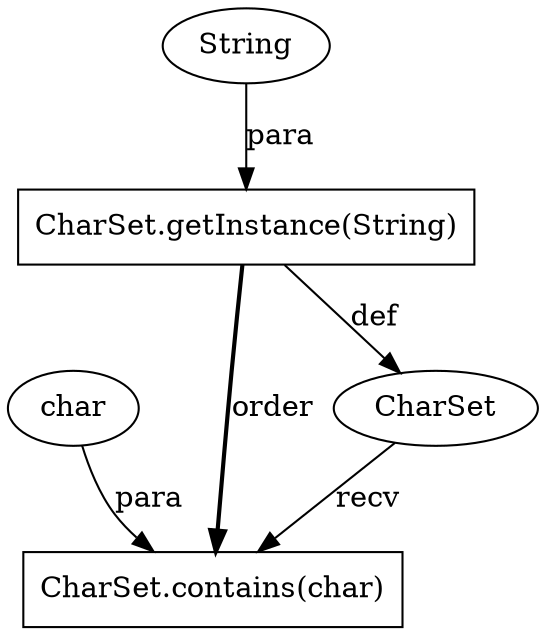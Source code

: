 digraph "AUG" {

  1 [ label="CharSet.contains(char)" shape="box" ];
  2 [ label="char" shape="ellipse" ];
  3 [ label="CharSet" shape="ellipse" ];
  4 [ label="CharSet.getInstance(String)" shape="box" ];
  5 [ label="String" shape="ellipse" ];
  2 -> 1 [ label="para" style="solid" ];
  4 -> 1 [ label="order" style="bold" ];
  3 -> 1 [ label="recv" style="solid" ];
  4 -> 3 [ label="def" style="solid" ];
  5 -> 4 [ label="para" style="solid" ];
}
